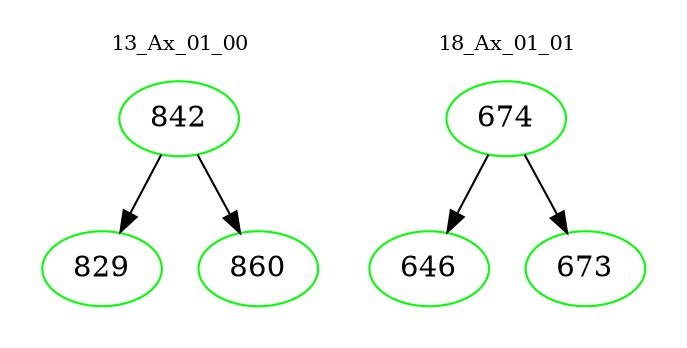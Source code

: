 digraph{
subgraph cluster_0 {
color = white
label = "13_Ax_01_00";
fontsize=10;
T0_842 [label="842", color="green"]
T0_842 -> T0_829 [color="black"]
T0_829 [label="829", color="green"]
T0_842 -> T0_860 [color="black"]
T0_860 [label="860", color="green"]
}
subgraph cluster_1 {
color = white
label = "18_Ax_01_01";
fontsize=10;
T1_674 [label="674", color="green"]
T1_674 -> T1_646 [color="black"]
T1_646 [label="646", color="green"]
T1_674 -> T1_673 [color="black"]
T1_673 [label="673", color="green"]
}
}
